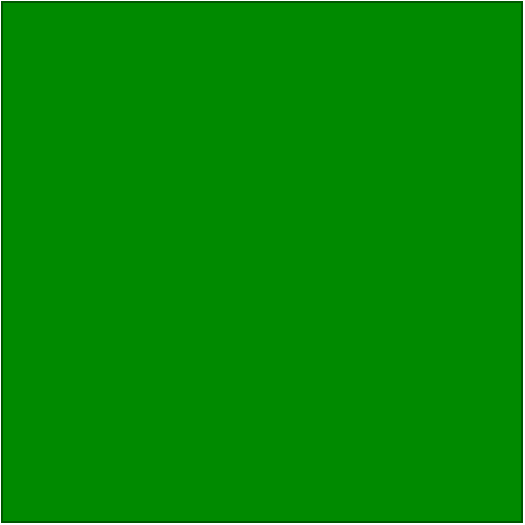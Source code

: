 <mxfile>
    <diagram id="s6SqDaWA5it8eyI7sRjQ" name="第 1 页">
        <mxGraphModel dx="984" dy="679" grid="1" gridSize="10" guides="1" tooltips="1" connect="1" arrows="1" fold="1" page="1" pageScale="1" pageWidth="827" pageHeight="1169" math="0" shadow="0">
            <root>
                <mxCell id="0"/>
                <mxCell id="1" parent="0"/>
                <mxCell id="2" value="" style="whiteSpace=wrap;html=1;aspect=fixed;fillColor=#008a00;strokeColor=#005700;fontColor=#ffffff;" vertex="1" parent="1">
                    <mxGeometry x="180" y="170" width="260" height="260" as="geometry"/>
                </mxCell>
            </root>
        </mxGraphModel>
    </diagram>
</mxfile>
